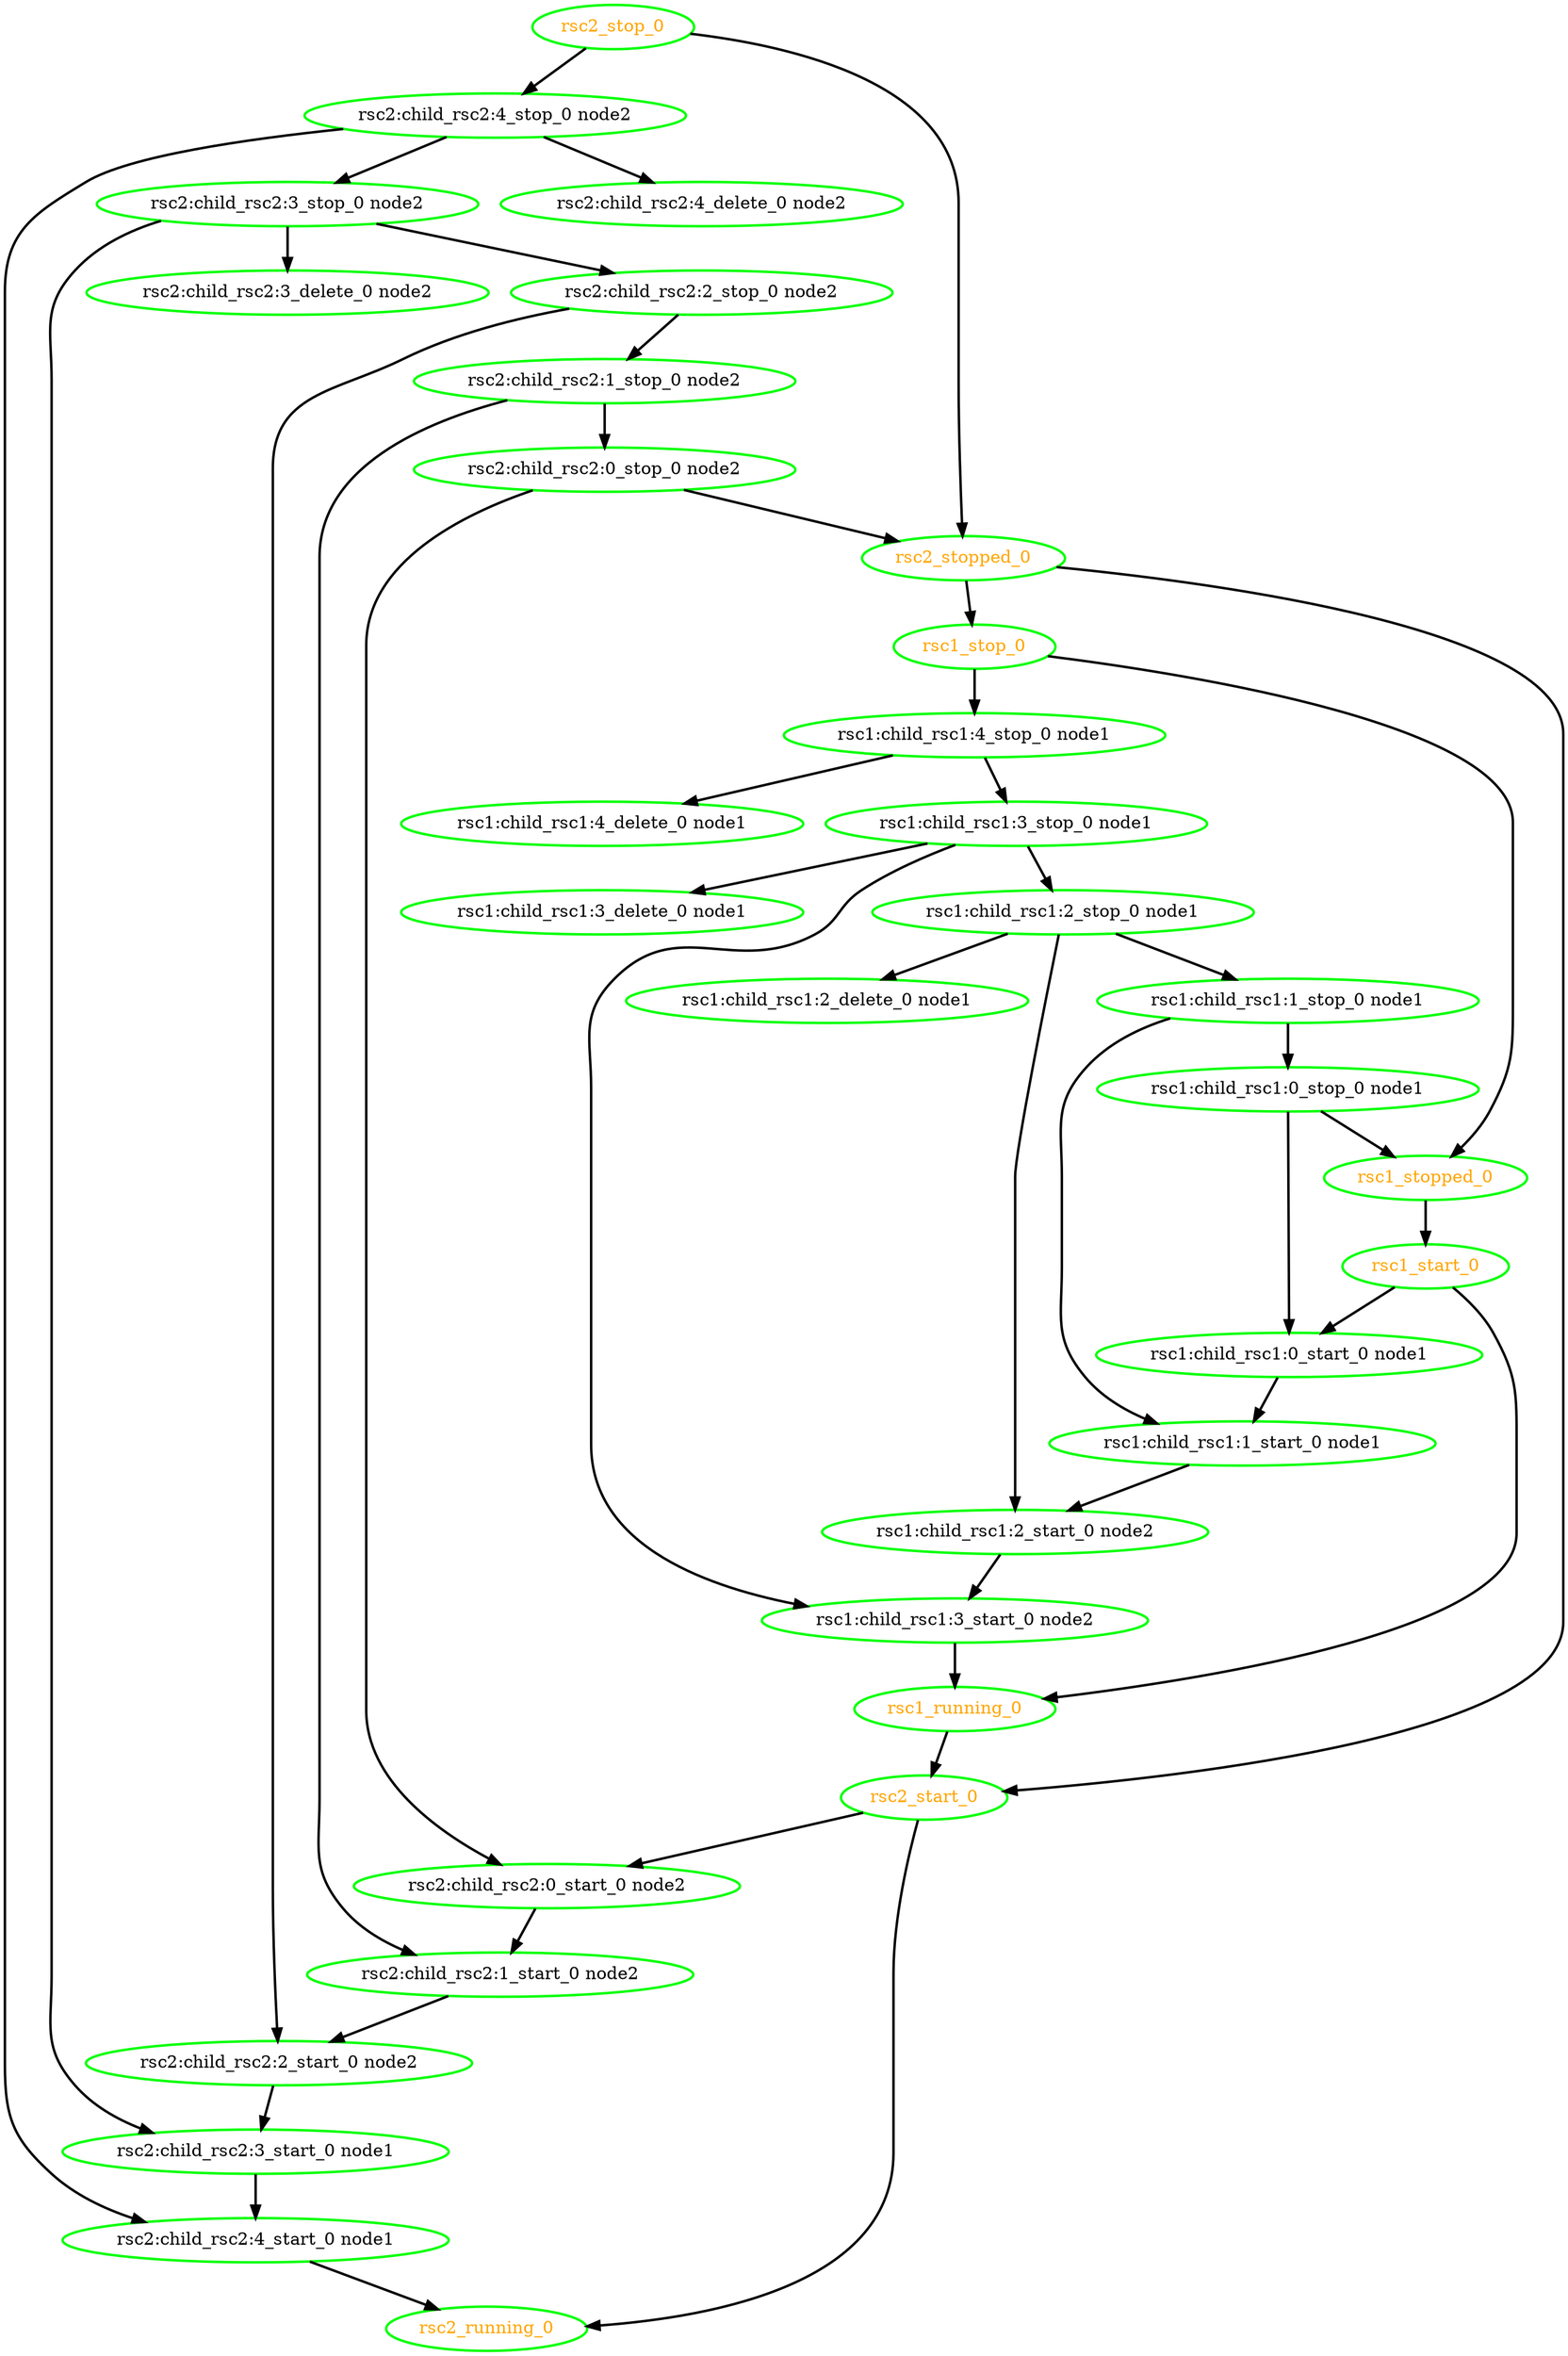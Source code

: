 digraph "g" {
	size = "30,30"
"rsc1:child_rsc1:0_stop_0 node1" [ style=bold color="green" fontcolor="black" ]
"rsc1:child_rsc1:0_start_0 node1" [ style=bold color="green" fontcolor="black" ]
"rsc1:child_rsc1:1_stop_0 node1" [ style=bold color="green" fontcolor="black" ]
"rsc1:child_rsc1:1_start_0 node1" [ style=bold color="green" fontcolor="black" ]
"rsc1:child_rsc1:2_stop_0 node1" [ style=bold color="green" fontcolor="black" ]
"rsc1:child_rsc1:2_start_0 node2" [ style=bold color="green" fontcolor="black" ]
"rsc1:child_rsc1:2_delete_0 node1" [ style=bold color="green" fontcolor="black" ]
"rsc1:child_rsc1:3_stop_0 node1" [ style=bold color="green" fontcolor="black" ]
"rsc1:child_rsc1:3_start_0 node2" [ style=bold color="green" fontcolor="black" ]
"rsc1:child_rsc1:3_delete_0 node1" [ style=bold color="green" fontcolor="black" ]
"rsc1:child_rsc1:4_stop_0 node1" [ style=bold color="green" fontcolor="black" ]
"rsc1:child_rsc1:4_delete_0 node1" [ style=bold color="green" fontcolor="black" ]
"rsc1_start_0" [ style=bold color="green" fontcolor="orange" ]
"rsc1_running_0" [ style=bold color="green" fontcolor="orange" ]
"rsc1_stop_0" [ style=bold color="green" fontcolor="orange" ]
"rsc1_stopped_0" [ style=bold color="green" fontcolor="orange" ]
"rsc2:child_rsc2:0_stop_0 node2" [ style=bold color="green" fontcolor="black" ]
"rsc2:child_rsc2:0_start_0 node2" [ style=bold color="green" fontcolor="black" ]
"rsc2:child_rsc2:1_stop_0 node2" [ style=bold color="green" fontcolor="black" ]
"rsc2:child_rsc2:1_start_0 node2" [ style=bold color="green" fontcolor="black" ]
"rsc2:child_rsc2:2_stop_0 node2" [ style=bold color="green" fontcolor="black" ]
"rsc2:child_rsc2:2_start_0 node2" [ style=bold color="green" fontcolor="black" ]
"rsc2:child_rsc2:3_stop_0 node2" [ style=bold color="green" fontcolor="black" ]
"rsc2:child_rsc2:3_start_0 node1" [ style=bold color="green" fontcolor="black" ]
"rsc2:child_rsc2:3_delete_0 node2" [ style=bold color="green" fontcolor="black" ]
"rsc2:child_rsc2:4_stop_0 node2" [ style=bold color="green" fontcolor="black" ]
"rsc2:child_rsc2:4_start_0 node1" [ style=bold color="green" fontcolor="black" ]
"rsc2:child_rsc2:4_delete_0 node2" [ style=bold color="green" fontcolor="black" ]
"rsc2_start_0" [ style=bold color="green" fontcolor="orange" ]
"rsc2_running_0" [ style=bold color="green" fontcolor="orange" ]
"rsc2_stop_0" [ style=bold color="green" fontcolor="orange" ]
"rsc2_stopped_0" [ style=bold color="green" fontcolor="orange" ]
"rsc1:child_rsc1:1_stop_0 node1" -> "rsc1:child_rsc1:0_stop_0 node1" [ style = bold]
"rsc1:child_rsc1:0_stop_0 node1" -> "rsc1:child_rsc1:0_start_0 node1" [ style = bold]
"rsc1_start_0" -> "rsc1:child_rsc1:0_start_0 node1" [ style = bold]
"rsc1:child_rsc1:2_stop_0 node1" -> "rsc1:child_rsc1:1_stop_0 node1" [ style = bold]
"rsc1:child_rsc1:0_start_0 node1" -> "rsc1:child_rsc1:1_start_0 node1" [ style = bold]
"rsc1:child_rsc1:1_stop_0 node1" -> "rsc1:child_rsc1:1_start_0 node1" [ style = bold]
"rsc1:child_rsc1:3_stop_0 node1" -> "rsc1:child_rsc1:2_stop_0 node1" [ style = bold]
"rsc1:child_rsc1:1_start_0 node1" -> "rsc1:child_rsc1:2_start_0 node2" [ style = bold]
"rsc1:child_rsc1:2_stop_0 node1" -> "rsc1:child_rsc1:2_start_0 node2" [ style = bold]
"rsc1:child_rsc1:2_stop_0 node1" -> "rsc1:child_rsc1:2_delete_0 node1" [ style = bold]
"rsc1:child_rsc1:4_stop_0 node1" -> "rsc1:child_rsc1:3_stop_0 node1" [ style = bold]
"rsc1:child_rsc1:2_start_0 node2" -> "rsc1:child_rsc1:3_start_0 node2" [ style = bold]
"rsc1:child_rsc1:3_stop_0 node1" -> "rsc1:child_rsc1:3_start_0 node2" [ style = bold]
"rsc1:child_rsc1:3_stop_0 node1" -> "rsc1:child_rsc1:3_delete_0 node1" [ style = bold]
"rsc1_stop_0" -> "rsc1:child_rsc1:4_stop_0 node1" [ style = bold]
"rsc1:child_rsc1:4_stop_0 node1" -> "rsc1:child_rsc1:4_delete_0 node1" [ style = bold]
"rsc1_stopped_0" -> "rsc1_start_0" [ style = bold]
"rsc1:child_rsc1:3_start_0 node2" -> "rsc1_running_0" [ style = bold]
"rsc1_start_0" -> "rsc1_running_0" [ style = bold]
"rsc2_stopped_0" -> "rsc1_stop_0" [ style = bold]
"rsc1:child_rsc1:0_stop_0 node1" -> "rsc1_stopped_0" [ style = bold]
"rsc1_stop_0" -> "rsc1_stopped_0" [ style = bold]
"rsc2:child_rsc2:1_stop_0 node2" -> "rsc2:child_rsc2:0_stop_0 node2" [ style = bold]
"rsc2:child_rsc2:0_stop_0 node2" -> "rsc2:child_rsc2:0_start_0 node2" [ style = bold]
"rsc2_start_0" -> "rsc2:child_rsc2:0_start_0 node2" [ style = bold]
"rsc2:child_rsc2:2_stop_0 node2" -> "rsc2:child_rsc2:1_stop_0 node2" [ style = bold]
"rsc2:child_rsc2:0_start_0 node2" -> "rsc2:child_rsc2:1_start_0 node2" [ style = bold]
"rsc2:child_rsc2:1_stop_0 node2" -> "rsc2:child_rsc2:1_start_0 node2" [ style = bold]
"rsc2:child_rsc2:3_stop_0 node2" -> "rsc2:child_rsc2:2_stop_0 node2" [ style = bold]
"rsc2:child_rsc2:1_start_0 node2" -> "rsc2:child_rsc2:2_start_0 node2" [ style = bold]
"rsc2:child_rsc2:2_stop_0 node2" -> "rsc2:child_rsc2:2_start_0 node2" [ style = bold]
"rsc2:child_rsc2:4_stop_0 node2" -> "rsc2:child_rsc2:3_stop_0 node2" [ style = bold]
"rsc2:child_rsc2:2_start_0 node2" -> "rsc2:child_rsc2:3_start_0 node1" [ style = bold]
"rsc2:child_rsc2:3_stop_0 node2" -> "rsc2:child_rsc2:3_start_0 node1" [ style = bold]
"rsc2:child_rsc2:3_stop_0 node2" -> "rsc2:child_rsc2:3_delete_0 node2" [ style = bold]
"rsc2_stop_0" -> "rsc2:child_rsc2:4_stop_0 node2" [ style = bold]
"rsc2:child_rsc2:3_start_0 node1" -> "rsc2:child_rsc2:4_start_0 node1" [ style = bold]
"rsc2:child_rsc2:4_stop_0 node2" -> "rsc2:child_rsc2:4_start_0 node1" [ style = bold]
"rsc2:child_rsc2:4_stop_0 node2" -> "rsc2:child_rsc2:4_delete_0 node2" [ style = bold]
"rsc1_running_0" -> "rsc2_start_0" [ style = bold]
"rsc2_stopped_0" -> "rsc2_start_0" [ style = bold]
"rsc2:child_rsc2:4_start_0 node1" -> "rsc2_running_0" [ style = bold]
"rsc2_start_0" -> "rsc2_running_0" [ style = bold]
"rsc2:child_rsc2:0_stop_0 node2" -> "rsc2_stopped_0" [ style = bold]
"rsc2_stop_0" -> "rsc2_stopped_0" [ style = bold]
}
